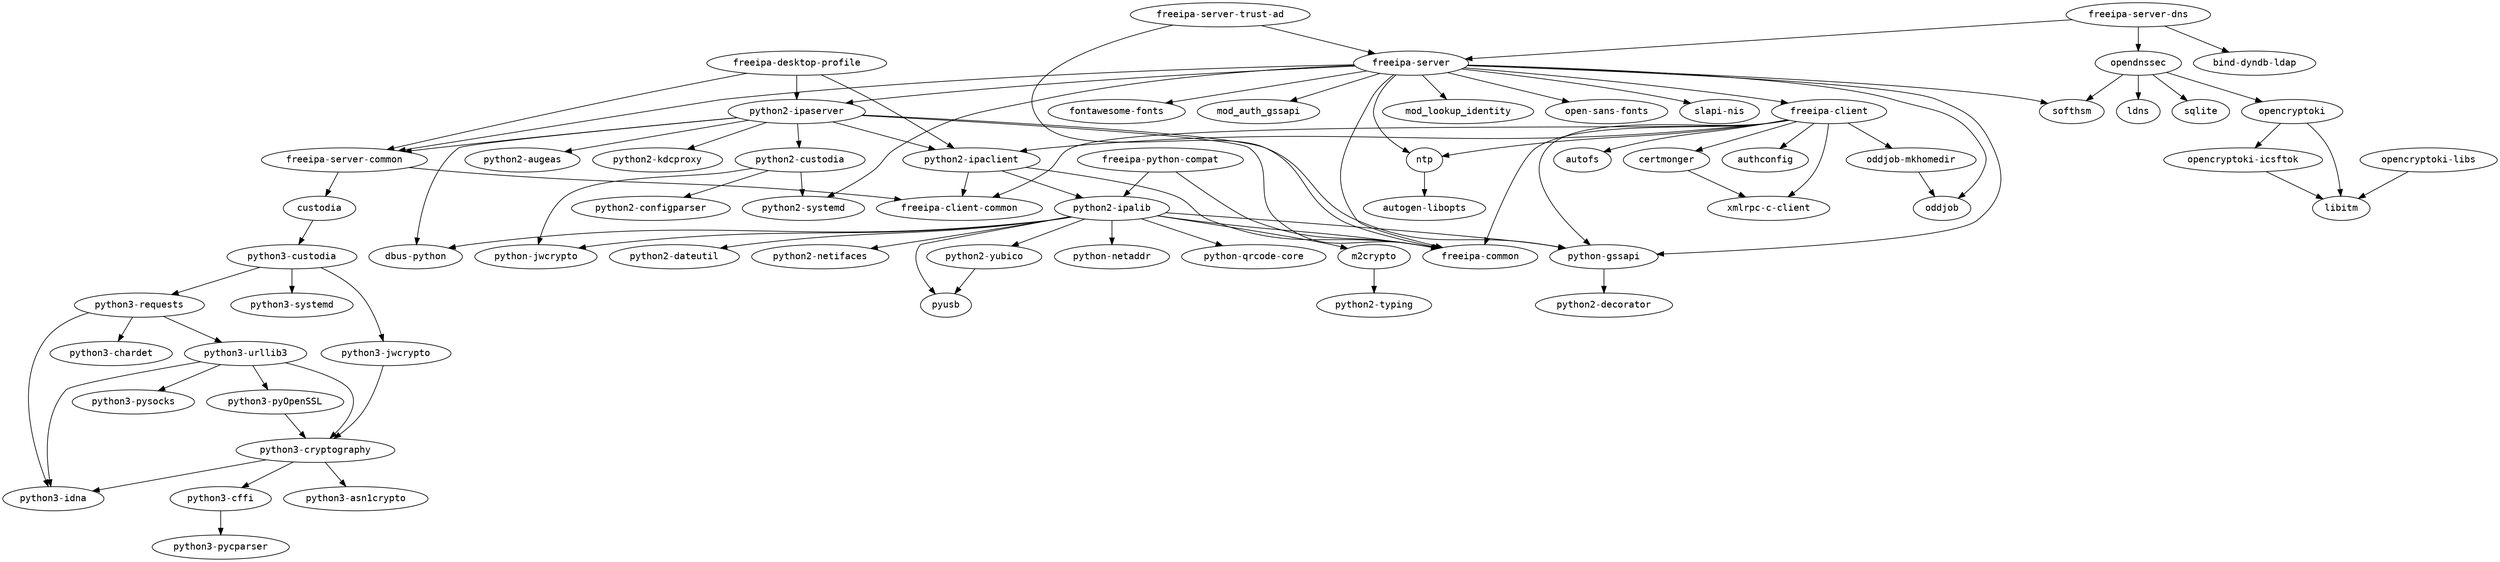 strict digraph G {
node [fontname=monospace];
  "certmonger" -> "xmlrpc-c-client";
  "custodia" -> "python3-custodia";
  "freeipa-client" -> "authconfig";
  "freeipa-client" -> "autofs";
  "freeipa-client" -> "certmonger";
  "freeipa-client" -> "freeipa-client-common";
  "freeipa-client" -> "freeipa-common";
  "freeipa-client" -> "ntp";
  "freeipa-client" -> "oddjob-mkhomedir";
  "freeipa-client" -> "python2-ipaclient";
  "freeipa-client" -> "python-gssapi";
  "freeipa-client" -> "xmlrpc-c-client";
  "freeipa-desktop-profile" -> "freeipa-server-common";
  "freeipa-desktop-profile" -> "python2-ipaclient";
  "freeipa-desktop-profile" -> "python2-ipaserver";
  "freeipa-python-compat" -> "freeipa-common";
  "freeipa-python-compat" -> "python2-ipalib";
  "freeipa-server-common" -> "custodia";
  "freeipa-server-common" -> "freeipa-client-common";
  "freeipa-server-dns" -> "bind-dyndb-ldap";
  "freeipa-server-dns" -> "freeipa-server";
  "freeipa-server-dns" -> "opendnssec";
  "freeipa-server" -> "fontawesome-fonts";
  "freeipa-server" -> "freeipa-client";
  "freeipa-server" -> "freeipa-common";
  "freeipa-server" -> "freeipa-server-common";
  "freeipa-server" -> "mod_auth_gssapi";
  "freeipa-server" -> "mod_lookup_identity";
  "freeipa-server" -> "ntp";
  "freeipa-server" -> "oddjob";
  "freeipa-server" -> "open-sans-fonts";
  "freeipa-server" -> "python2-ipaserver";
  "freeipa-server" -> "python2-systemd";
  "freeipa-server" -> "python-gssapi";
  "freeipa-server" -> "slapi-nis";
  "freeipa-server" -> "softhsm";
  "freeipa-server-trust-ad" -> "freeipa-common";
  "freeipa-server-trust-ad" -> "freeipa-server";
  "m2crypto" -> "python2-typing";
  "ntp" -> "autogen-libopts";
  "oddjob-mkhomedir" -> "oddjob";
  "opencryptoki-icsftok" -> "libitm";
  "opencryptoki" -> "libitm";
  "opencryptoki-libs" -> "libitm";
  "opencryptoki" -> "opencryptoki-icsftok";
  "opendnssec" -> "ldns";
  "opendnssec" -> "opencryptoki";
  "opendnssec" -> "softhsm";
  "opendnssec" -> "sqlite";
  "python2-custodia" -> "python2-configparser";
  "python2-custodia" -> "python2-systemd";
  "python2-custodia" -> "python-jwcrypto";
  "python2-ipaclient" -> "freeipa-client-common";
  "python2-ipaclient" -> "freeipa-common";
  "python2-ipaclient" -> "python2-ipalib";
  "python2-ipalib" -> "dbus-python";
  "python2-ipalib" -> "freeipa-common";
  "python2-ipalib" -> "m2crypto";
  "python2-ipalib" -> "python2-dateutil";
  "python2-ipalib" -> "python2-netifaces";
  "python2-ipalib" -> "python2-yubico";
  "python2-ipalib" -> "python-gssapi";
  "python2-ipalib" -> "python-jwcrypto";
  "python2-ipalib" -> "python-netaddr";
  "python2-ipalib" -> "python-qrcode-core";
  "python2-ipalib" -> "pyusb";
  "python2-ipaserver" -> "dbus-python";
  "python2-ipaserver" -> "freeipa-common";
  "python2-ipaserver" -> "freeipa-server-common";
  "python2-ipaserver" -> "python2-augeas";
  "python2-ipaserver" -> "python2-custodia";
  "python2-ipaserver" -> "python2-ipaclient";
  "python2-ipaserver" -> "python2-kdcproxy";
  "python2-ipaserver" -> "python-gssapi";
  "python2-yubico" -> "pyusb";
  "python3-cffi" -> "python3-pycparser";
  "python3-cryptography" -> "python3-asn1crypto";
  "python3-cryptography" -> "python3-cffi";
  "python3-cryptography" -> "python3-idna";
  "python3-custodia" -> "python3-jwcrypto";
  "python3-custodia" -> "python3-requests";
  "python3-custodia" -> "python3-systemd";
  "python3-jwcrypto" -> "python3-cryptography";
  "python3-pyOpenSSL" -> "python3-cryptography";
  "python3-requests" -> "python3-chardet";
  "python3-requests" -> "python3-idna";
  "python3-requests" -> "python3-urllib3";
  "python3-urllib3" -> "python3-cryptography";
  "python3-urllib3" -> "python3-idna";
  "python3-urllib3" -> "python3-pyOpenSSL";
  "python3-urllib3" -> "python3-pysocks";
  "python-gssapi" -> "python2-decorator";
}
